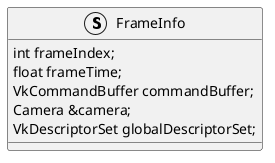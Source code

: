 @startuml
struct FrameInfo
{
    int frameIndex;
    float frameTime;
    VkCommandBuffer commandBuffer;
    Camera &camera;
    VkDescriptorSet globalDescriptorSet;
}
@enduml